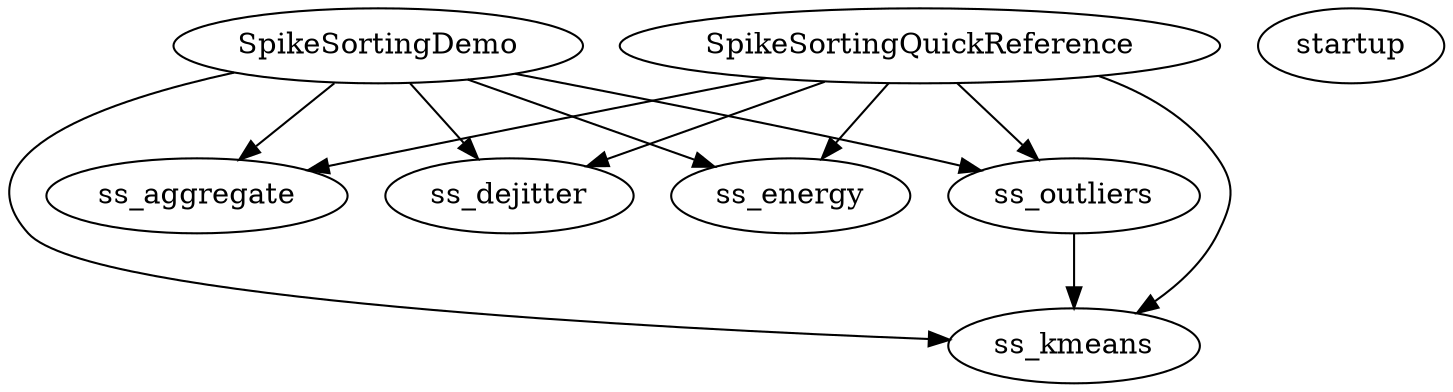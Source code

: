 /* Created by mdot for Matlab */
digraph m2html {
  SpikeSortingDemo -> ss_aggregate;
  SpikeSortingDemo -> ss_dejitter;
  SpikeSortingDemo -> ss_energy;
  SpikeSortingDemo -> ss_kmeans;
  SpikeSortingDemo -> ss_outliers;
  SpikeSortingQuickReference -> ss_aggregate;
  SpikeSortingQuickReference -> ss_dejitter;
  SpikeSortingQuickReference -> ss_energy;
  SpikeSortingQuickReference -> ss_kmeans;
  SpikeSortingQuickReference -> ss_outliers;
  ss_outliers -> ss_kmeans;

  SpikeSortingDemo [URL="SpikeSortingDemo.html"];
  SpikeSortingQuickReference [URL="SpikeSortingQuickReference.html"];
  ss_aggregate [URL="ss_aggregate.html"];
  ss_dejitter [URL="ss_dejitter.html"];
  ss_energy [URL="ss_energy.html"];
  ss_kmeans [URL="ss_kmeans.html"];
  ss_outliers [URL="ss_outliers.html"];
  startup [URL="startup.html"];
}